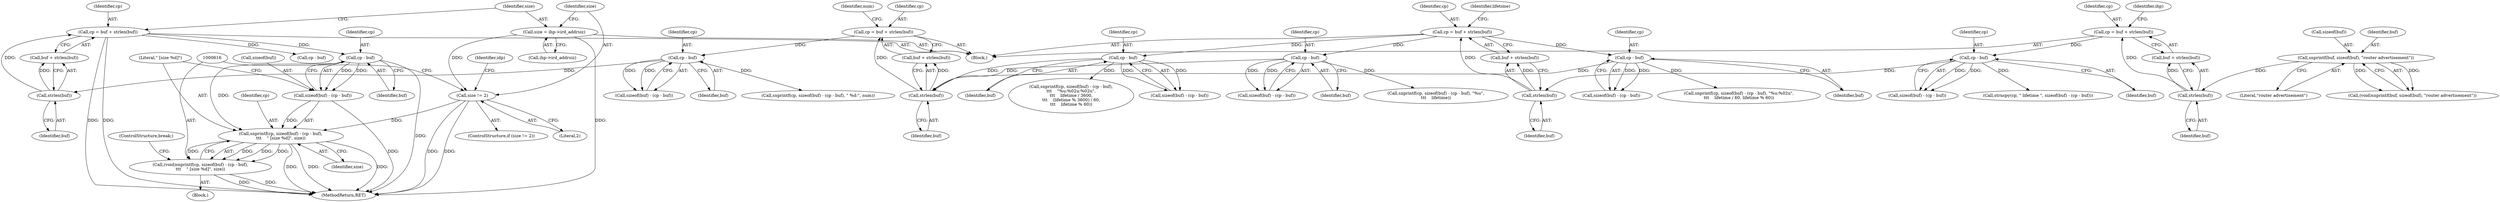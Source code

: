 digraph "0_tcpdump_2b62d1dda41590db29368ec7ba5f4faf3464765a@API" {
"1000617" [label="(Call,snprintf(cp, sizeof(buf) - (cp - buf),\n\t\t\t    \" [size %d]\", size))"];
"1000622" [label="(Call,cp - buf)"];
"1000599" [label="(Call,cp = buf + strlen(buf))"];
"1000603" [label="(Call,strlen(buf))"];
"1000594" [label="(Call,cp - buf)"];
"1000576" [label="(Call,cp = buf + strlen(buf))"];
"1000580" [label="(Call,strlen(buf))"];
"1000561" [label="(Call,cp - buf)"];
"1000497" [label="(Call,cp = buf + strlen(buf))"];
"1000501" [label="(Call,strlen(buf))"];
"1000494" [label="(Call,cp - buf)"];
"1000469" [label="(Call,cp = buf + strlen(buf))"];
"1000473" [label="(Call,strlen(buf))"];
"1000464" [label="(Call,snprintf(buf, sizeof(buf), \"router advertisement\"))"];
"1000522" [label="(Call,cp - buf)"];
"1000542" [label="(Call,cp - buf)"];
"1000619" [label="(Call,sizeof(buf) - (cp - buf))"];
"1000611" [label="(Call,size != 2)"];
"1000605" [label="(Call,size = ihp->ird_addrsiz)"];
"1000615" [label="(Call,(void)snprintf(cp, sizeof(buf) - (cp - buf),\n\t\t\t    \" [size %d]\", size))"];
"1000539" [label="(Call,sizeof(buf) - (cp - buf))"];
"1000465" [label="(Identifier,buf)"];
"1000629" [label="(Identifier,idp)"];
"1000476" [label="(Identifier,ihp)"];
"1000614" [label="(Block,)"];
"1000622" [label="(Call,cp - buf)"];
"1000580" [label="(Call,strlen(buf))"];
"1000596" [label="(Identifier,buf)"];
"1000605" [label="(Call,size = ihp->ird_addrsiz)"];
"1000591" [label="(Call,sizeof(buf) - (cp - buf))"];
"1001245" [label="(MethodReturn,RET)"];
"1000618" [label="(Identifier,cp)"];
"1000589" [label="(Call,snprintf(cp, sizeof(buf) - (cp - buf), \" %d:\", num))"];
"1000577" [label="(Identifier,cp)"];
"1000456" [label="(Block,)"];
"1000504" [label="(Identifier,lifetime)"];
"1000652" [label="(Call,cp - buf)"];
"1000494" [label="(Call,cp - buf)"];
"1000599" [label="(Call,cp = buf + strlen(buf))"];
"1000491" [label="(Call,sizeof(buf) - (cp - buf))"];
"1000462" [label="(Call,(void)snprintf(buf, sizeof(buf), \"router advertisement\"))"];
"1000466" [label="(Call,sizeof(buf))"];
"1000606" [label="(Identifier,size)"];
"1000519" [label="(Call,sizeof(buf) - (cp - buf))"];
"1000627" [label="(ControlStructure,break;)"];
"1000542" [label="(Call,cp - buf)"];
"1000620" [label="(Call,sizeof(buf))"];
"1000474" [label="(Identifier,buf)"];
"1000543" [label="(Identifier,cp)"];
"1000563" [label="(Identifier,buf)"];
"1000607" [label="(Call,ihp->ird_addrsiz)"];
"1000537" [label="(Call,snprintf(cp, sizeof(buf) - (cp - buf), \"%u:%02u\",\n\t\t\t    lifetime / 60, lifetime % 60))"];
"1000617" [label="(Call,snprintf(cp, sizeof(buf) - (cp - buf),\n\t\t\t    \" [size %d]\", size))"];
"1000624" [label="(Identifier,buf)"];
"1000576" [label="(Call,cp = buf + strlen(buf))"];
"1000578" [label="(Call,buf + strlen(buf))"];
"1000595" [label="(Identifier,cp)"];
"1000544" [label="(Identifier,buf)"];
"1000626" [label="(Identifier,size)"];
"1000464" [label="(Call,snprintf(buf, sizeof(buf), \"router advertisement\"))"];
"1000488" [label="(Call,strncpy(cp, \" lifetime \", sizeof(buf) - (cp - buf)))"];
"1000610" [label="(ControlStructure,if (size != 2))"];
"1000561" [label="(Call,cp - buf)"];
"1000499" [label="(Call,buf + strlen(buf))"];
"1000619" [label="(Call,sizeof(buf) - (cp - buf))"];
"1000497" [label="(Call,cp = buf + strlen(buf))"];
"1000496" [label="(Identifier,buf)"];
"1000523" [label="(Identifier,cp)"];
"1000583" [label="(Identifier,num)"];
"1000581" [label="(Identifier,buf)"];
"1000522" [label="(Call,cp - buf)"];
"1000562" [label="(Identifier,cp)"];
"1000498" [label="(Identifier,cp)"];
"1000469" [label="(Call,cp = buf + strlen(buf))"];
"1000468" [label="(Literal,\"router advertisement\")"];
"1000613" [label="(Literal,2)"];
"1000623" [label="(Identifier,cp)"];
"1000611" [label="(Call,size != 2)"];
"1000473" [label="(Call,strlen(buf))"];
"1000524" [label="(Identifier,buf)"];
"1000601" [label="(Call,buf + strlen(buf))"];
"1000501" [label="(Call,strlen(buf))"];
"1000470" [label="(Identifier,cp)"];
"1000517" [label="(Call,snprintf(cp, sizeof(buf) - (cp - buf), \"%u\",\n\t\t\t    lifetime))"];
"1000612" [label="(Identifier,size)"];
"1000615" [label="(Call,(void)snprintf(cp, sizeof(buf) - (cp - buf),\n\t\t\t    \" [size %d]\", size))"];
"1000625" [label="(Literal,\" [size %d]\")"];
"1000471" [label="(Call,buf + strlen(buf))"];
"1000604" [label="(Identifier,buf)"];
"1000556" [label="(Call,snprintf(cp, sizeof(buf) - (cp - buf),\n\t\t\t    \"%u:%02u:%02u\",\n\t\t\t    lifetime / 3600,\n\t\t\t    (lifetime % 3600) / 60,\n\t\t\t    lifetime % 60))"];
"1000603" [label="(Call,strlen(buf))"];
"1000558" [label="(Call,sizeof(buf) - (cp - buf))"];
"1000502" [label="(Identifier,buf)"];
"1000600" [label="(Identifier,cp)"];
"1000495" [label="(Identifier,cp)"];
"1000594" [label="(Call,cp - buf)"];
"1000617" -> "1000615"  [label="AST: "];
"1000617" -> "1000626"  [label="CFG: "];
"1000618" -> "1000617"  [label="AST: "];
"1000619" -> "1000617"  [label="AST: "];
"1000625" -> "1000617"  [label="AST: "];
"1000626" -> "1000617"  [label="AST: "];
"1000615" -> "1000617"  [label="CFG: "];
"1000617" -> "1001245"  [label="DDG: "];
"1000617" -> "1001245"  [label="DDG: "];
"1000617" -> "1001245"  [label="DDG: "];
"1000617" -> "1000615"  [label="DDG: "];
"1000617" -> "1000615"  [label="DDG: "];
"1000617" -> "1000615"  [label="DDG: "];
"1000617" -> "1000615"  [label="DDG: "];
"1000622" -> "1000617"  [label="DDG: "];
"1000619" -> "1000617"  [label="DDG: "];
"1000611" -> "1000617"  [label="DDG: "];
"1000622" -> "1000619"  [label="AST: "];
"1000622" -> "1000624"  [label="CFG: "];
"1000623" -> "1000622"  [label="AST: "];
"1000624" -> "1000622"  [label="AST: "];
"1000619" -> "1000622"  [label="CFG: "];
"1000622" -> "1001245"  [label="DDG: "];
"1000622" -> "1000619"  [label="DDG: "];
"1000622" -> "1000619"  [label="DDG: "];
"1000599" -> "1000622"  [label="DDG: "];
"1000599" -> "1000456"  [label="AST: "];
"1000599" -> "1000601"  [label="CFG: "];
"1000600" -> "1000599"  [label="AST: "];
"1000601" -> "1000599"  [label="AST: "];
"1000606" -> "1000599"  [label="CFG: "];
"1000599" -> "1001245"  [label="DDG: "];
"1000599" -> "1001245"  [label="DDG: "];
"1000603" -> "1000599"  [label="DDG: "];
"1000599" -> "1000652"  [label="DDG: "];
"1000603" -> "1000601"  [label="AST: "];
"1000603" -> "1000604"  [label="CFG: "];
"1000604" -> "1000603"  [label="AST: "];
"1000601" -> "1000603"  [label="CFG: "];
"1000603" -> "1000601"  [label="DDG: "];
"1000594" -> "1000603"  [label="DDG: "];
"1000594" -> "1000591"  [label="AST: "];
"1000594" -> "1000596"  [label="CFG: "];
"1000595" -> "1000594"  [label="AST: "];
"1000596" -> "1000594"  [label="AST: "];
"1000591" -> "1000594"  [label="CFG: "];
"1000594" -> "1000589"  [label="DDG: "];
"1000594" -> "1000591"  [label="DDG: "];
"1000594" -> "1000591"  [label="DDG: "];
"1000576" -> "1000594"  [label="DDG: "];
"1000576" -> "1000456"  [label="AST: "];
"1000576" -> "1000578"  [label="CFG: "];
"1000577" -> "1000576"  [label="AST: "];
"1000578" -> "1000576"  [label="AST: "];
"1000583" -> "1000576"  [label="CFG: "];
"1000580" -> "1000576"  [label="DDG: "];
"1000580" -> "1000578"  [label="AST: "];
"1000580" -> "1000581"  [label="CFG: "];
"1000581" -> "1000580"  [label="AST: "];
"1000578" -> "1000580"  [label="CFG: "];
"1000580" -> "1000578"  [label="DDG: "];
"1000561" -> "1000580"  [label="DDG: "];
"1000522" -> "1000580"  [label="DDG: "];
"1000542" -> "1000580"  [label="DDG: "];
"1000561" -> "1000558"  [label="AST: "];
"1000561" -> "1000563"  [label="CFG: "];
"1000562" -> "1000561"  [label="AST: "];
"1000563" -> "1000561"  [label="AST: "];
"1000558" -> "1000561"  [label="CFG: "];
"1000561" -> "1000556"  [label="DDG: "];
"1000561" -> "1000558"  [label="DDG: "];
"1000561" -> "1000558"  [label="DDG: "];
"1000497" -> "1000561"  [label="DDG: "];
"1000497" -> "1000456"  [label="AST: "];
"1000497" -> "1000499"  [label="CFG: "];
"1000498" -> "1000497"  [label="AST: "];
"1000499" -> "1000497"  [label="AST: "];
"1000504" -> "1000497"  [label="CFG: "];
"1000501" -> "1000497"  [label="DDG: "];
"1000497" -> "1000522"  [label="DDG: "];
"1000497" -> "1000542"  [label="DDG: "];
"1000501" -> "1000499"  [label="AST: "];
"1000501" -> "1000502"  [label="CFG: "];
"1000502" -> "1000501"  [label="AST: "];
"1000499" -> "1000501"  [label="CFG: "];
"1000501" -> "1000499"  [label="DDG: "];
"1000494" -> "1000501"  [label="DDG: "];
"1000494" -> "1000491"  [label="AST: "];
"1000494" -> "1000496"  [label="CFG: "];
"1000495" -> "1000494"  [label="AST: "];
"1000496" -> "1000494"  [label="AST: "];
"1000491" -> "1000494"  [label="CFG: "];
"1000494" -> "1000488"  [label="DDG: "];
"1000494" -> "1000491"  [label="DDG: "];
"1000494" -> "1000491"  [label="DDG: "];
"1000469" -> "1000494"  [label="DDG: "];
"1000469" -> "1000456"  [label="AST: "];
"1000469" -> "1000471"  [label="CFG: "];
"1000470" -> "1000469"  [label="AST: "];
"1000471" -> "1000469"  [label="AST: "];
"1000476" -> "1000469"  [label="CFG: "];
"1000473" -> "1000469"  [label="DDG: "];
"1000473" -> "1000471"  [label="AST: "];
"1000473" -> "1000474"  [label="CFG: "];
"1000474" -> "1000473"  [label="AST: "];
"1000471" -> "1000473"  [label="CFG: "];
"1000473" -> "1000471"  [label="DDG: "];
"1000464" -> "1000473"  [label="DDG: "];
"1000464" -> "1000462"  [label="AST: "];
"1000464" -> "1000468"  [label="CFG: "];
"1000465" -> "1000464"  [label="AST: "];
"1000466" -> "1000464"  [label="AST: "];
"1000468" -> "1000464"  [label="AST: "];
"1000462" -> "1000464"  [label="CFG: "];
"1000464" -> "1000462"  [label="DDG: "];
"1000464" -> "1000462"  [label="DDG: "];
"1000522" -> "1000519"  [label="AST: "];
"1000522" -> "1000524"  [label="CFG: "];
"1000523" -> "1000522"  [label="AST: "];
"1000524" -> "1000522"  [label="AST: "];
"1000519" -> "1000522"  [label="CFG: "];
"1000522" -> "1000517"  [label="DDG: "];
"1000522" -> "1000519"  [label="DDG: "];
"1000522" -> "1000519"  [label="DDG: "];
"1000542" -> "1000539"  [label="AST: "];
"1000542" -> "1000544"  [label="CFG: "];
"1000543" -> "1000542"  [label="AST: "];
"1000544" -> "1000542"  [label="AST: "];
"1000539" -> "1000542"  [label="CFG: "];
"1000542" -> "1000537"  [label="DDG: "];
"1000542" -> "1000539"  [label="DDG: "];
"1000542" -> "1000539"  [label="DDG: "];
"1000620" -> "1000619"  [label="AST: "];
"1000625" -> "1000619"  [label="CFG: "];
"1000619" -> "1001245"  [label="DDG: "];
"1000611" -> "1000610"  [label="AST: "];
"1000611" -> "1000613"  [label="CFG: "];
"1000612" -> "1000611"  [label="AST: "];
"1000613" -> "1000611"  [label="AST: "];
"1000616" -> "1000611"  [label="CFG: "];
"1000629" -> "1000611"  [label="CFG: "];
"1000611" -> "1001245"  [label="DDG: "];
"1000611" -> "1001245"  [label="DDG: "];
"1000605" -> "1000611"  [label="DDG: "];
"1000605" -> "1000456"  [label="AST: "];
"1000605" -> "1000607"  [label="CFG: "];
"1000606" -> "1000605"  [label="AST: "];
"1000607" -> "1000605"  [label="AST: "];
"1000612" -> "1000605"  [label="CFG: "];
"1000605" -> "1001245"  [label="DDG: "];
"1000615" -> "1000614"  [label="AST: "];
"1000616" -> "1000615"  [label="AST: "];
"1000627" -> "1000615"  [label="CFG: "];
"1000615" -> "1001245"  [label="DDG: "];
"1000615" -> "1001245"  [label="DDG: "];
}
